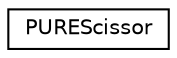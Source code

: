 digraph "Graphical Class Hierarchy"
{
 // LATEX_PDF_SIZE
  edge [fontname="Helvetica",fontsize="10",labelfontname="Helvetica",labelfontsize="10"];
  node [fontname="Helvetica",fontsize="10",shape=record];
  rankdir="LR";
  Node0 [label="PUREScissor",height=0.2,width=0.4,color="black", fillcolor="white", style="filled",URL="$class_p_u_r_e_scissor.html",tooltip="Scissor operations class."];
}
